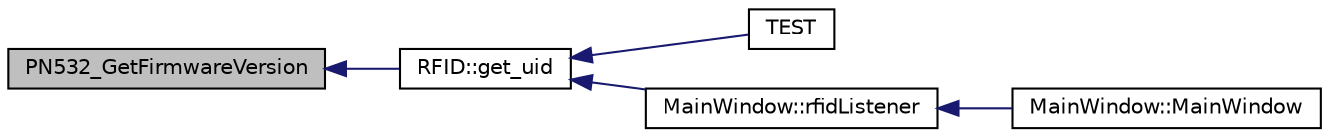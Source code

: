 digraph "PN532_GetFirmwareVersion"
{
  edge [fontname="Helvetica",fontsize="10",labelfontname="Helvetica",labelfontsize="10"];
  node [fontname="Helvetica",fontsize="10",shape=record];
  rankdir="LR";
  Node1 [label="PN532_GetFirmwareVersion",height=0.2,width=0.4,color="black", fillcolor="grey75", style="filled", fontcolor="black"];
  Node1 -> Node2 [dir="back",color="midnightblue",fontsize="10",style="solid"];
  Node2 [label="RFID::get_uid",height=0.2,width=0.4,color="black", fillcolor="white", style="filled",URL="$class_r_f_i_d.html#a99dfed3a0809e70d05b7b58fcaa4e292",tooltip="PN532 checks if card is present and read. "];
  Node2 -> Node3 [dir="back",color="midnightblue",fontsize="10",style="solid"];
  Node3 [label="TEST",height=0.2,width=0.4,color="black", fillcolor="white", style="filled",URL="$testas608_8h.html#a48bb703bfe66087b5ddd129d726b358e"];
  Node2 -> Node4 [dir="back",color="midnightblue",fontsize="10",style="solid"];
  Node4 [label="MainWindow::rfidListener",height=0.2,width=0.4,color="black", fillcolor="white", style="filled",URL="$class_main_window.html#af35c36df2b6650b0ea50d6afa5c24874",tooltip="Listener for RFID reader. "];
  Node4 -> Node5 [dir="back",color="midnightblue",fontsize="10",style="solid"];
  Node5 [label="MainWindow::MainWindow",height=0.2,width=0.4,color="black", fillcolor="white", style="filled",URL="$class_main_window.html#a996c5a2b6f77944776856f08ec30858d",tooltip="MainWindow Constructor. "];
}
